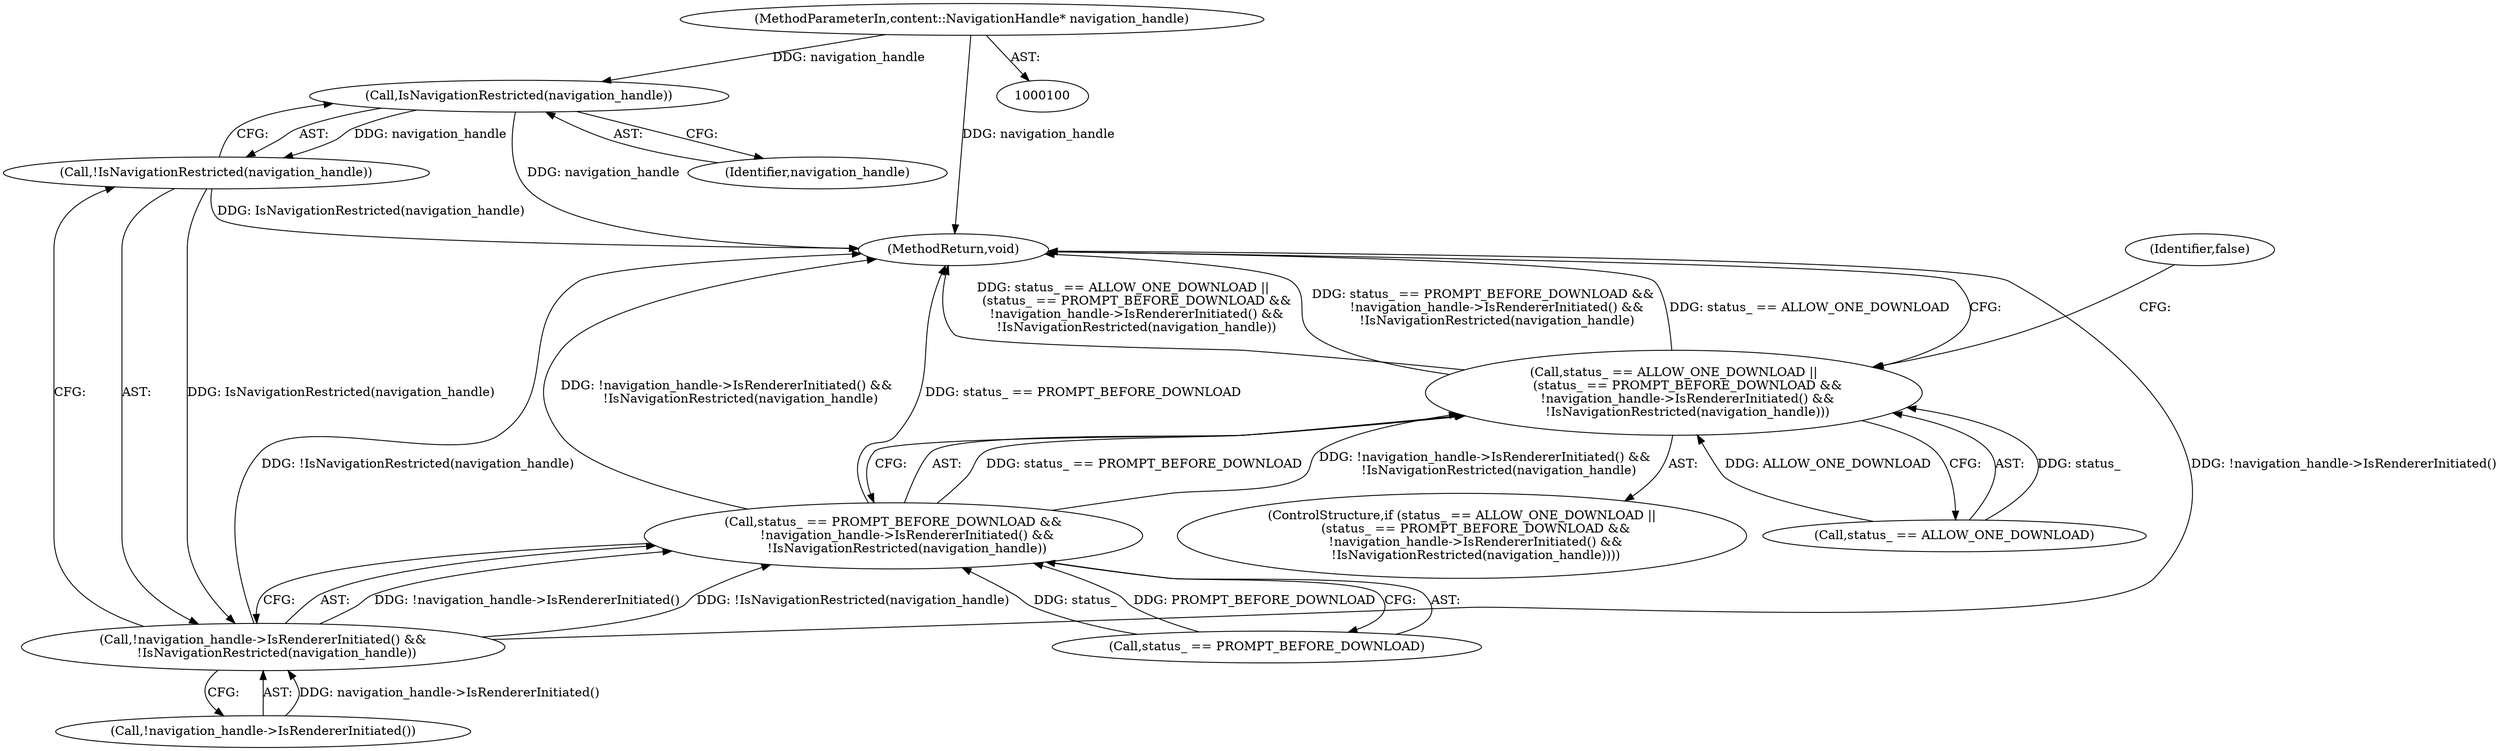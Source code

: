 digraph "0_Chrome_01a6365651e0b1e9896b251411a18a4ab5a4306d@pointer" {
"1000120" [label="(Call,IsNavigationRestricted(navigation_handle))"];
"1000101" [label="(MethodParameterIn,content::NavigationHandle* navigation_handle)"];
"1000119" [label="(Call,!IsNavigationRestricted(navigation_handle))"];
"1000116" [label="(Call,!navigation_handle->IsRendererInitiated() &&\n       !IsNavigationRestricted(navigation_handle))"];
"1000112" [label="(Call,status_ == PROMPT_BEFORE_DOWNLOAD &&\n       !navigation_handle->IsRendererInitiated() &&\n       !IsNavigationRestricted(navigation_handle))"];
"1000108" [label="(Call,status_ == ALLOW_ONE_DOWNLOAD ||\n       (status_ == PROMPT_BEFORE_DOWNLOAD &&\n       !navigation_handle->IsRendererInitiated() &&\n       !IsNavigationRestricted(navigation_handle)))"];
"1000116" [label="(Call,!navigation_handle->IsRendererInitiated() &&\n       !IsNavigationRestricted(navigation_handle))"];
"1000124" [label="(Identifier,false)"];
"1000119" [label="(Call,!IsNavigationRestricted(navigation_handle))"];
"1000113" [label="(Call,status_ == PROMPT_BEFORE_DOWNLOAD)"];
"1000109" [label="(Call,status_ == ALLOW_ONE_DOWNLOAD)"];
"1000120" [label="(Call,IsNavigationRestricted(navigation_handle))"];
"1000108" [label="(Call,status_ == ALLOW_ONE_DOWNLOAD ||\n       (status_ == PROMPT_BEFORE_DOWNLOAD &&\n       !navigation_handle->IsRendererInitiated() &&\n       !IsNavigationRestricted(navigation_handle)))"];
"1000121" [label="(Identifier,navigation_handle)"];
"1000117" [label="(Call,!navigation_handle->IsRendererInitiated())"];
"1000107" [label="(ControlStructure,if (status_ == ALLOW_ONE_DOWNLOAD ||\n       (status_ == PROMPT_BEFORE_DOWNLOAD &&\n       !navigation_handle->IsRendererInitiated() &&\n       !IsNavigationRestricted(navigation_handle))))"];
"1000112" [label="(Call,status_ == PROMPT_BEFORE_DOWNLOAD &&\n       !navigation_handle->IsRendererInitiated() &&\n       !IsNavigationRestricted(navigation_handle))"];
"1000101" [label="(MethodParameterIn,content::NavigationHandle* navigation_handle)"];
"1000128" [label="(MethodReturn,void)"];
"1000120" -> "1000119"  [label="AST: "];
"1000120" -> "1000121"  [label="CFG: "];
"1000121" -> "1000120"  [label="AST: "];
"1000119" -> "1000120"  [label="CFG: "];
"1000120" -> "1000128"  [label="DDG: navigation_handle"];
"1000120" -> "1000119"  [label="DDG: navigation_handle"];
"1000101" -> "1000120"  [label="DDG: navigation_handle"];
"1000101" -> "1000100"  [label="AST: "];
"1000101" -> "1000128"  [label="DDG: navigation_handle"];
"1000119" -> "1000116"  [label="AST: "];
"1000116" -> "1000119"  [label="CFG: "];
"1000119" -> "1000128"  [label="DDG: IsNavigationRestricted(navigation_handle)"];
"1000119" -> "1000116"  [label="DDG: IsNavigationRestricted(navigation_handle)"];
"1000116" -> "1000112"  [label="AST: "];
"1000116" -> "1000117"  [label="CFG: "];
"1000117" -> "1000116"  [label="AST: "];
"1000112" -> "1000116"  [label="CFG: "];
"1000116" -> "1000128"  [label="DDG: !navigation_handle->IsRendererInitiated()"];
"1000116" -> "1000128"  [label="DDG: !IsNavigationRestricted(navigation_handle)"];
"1000116" -> "1000112"  [label="DDG: !navigation_handle->IsRendererInitiated()"];
"1000116" -> "1000112"  [label="DDG: !IsNavigationRestricted(navigation_handle)"];
"1000117" -> "1000116"  [label="DDG: navigation_handle->IsRendererInitiated()"];
"1000112" -> "1000108"  [label="AST: "];
"1000112" -> "1000113"  [label="CFG: "];
"1000113" -> "1000112"  [label="AST: "];
"1000108" -> "1000112"  [label="CFG: "];
"1000112" -> "1000128"  [label="DDG: status_ == PROMPT_BEFORE_DOWNLOAD"];
"1000112" -> "1000128"  [label="DDG: !navigation_handle->IsRendererInitiated() &&\n       !IsNavigationRestricted(navigation_handle)"];
"1000112" -> "1000108"  [label="DDG: status_ == PROMPT_BEFORE_DOWNLOAD"];
"1000112" -> "1000108"  [label="DDG: !navigation_handle->IsRendererInitiated() &&\n       !IsNavigationRestricted(navigation_handle)"];
"1000113" -> "1000112"  [label="DDG: status_"];
"1000113" -> "1000112"  [label="DDG: PROMPT_BEFORE_DOWNLOAD"];
"1000108" -> "1000107"  [label="AST: "];
"1000108" -> "1000109"  [label="CFG: "];
"1000109" -> "1000108"  [label="AST: "];
"1000124" -> "1000108"  [label="CFG: "];
"1000128" -> "1000108"  [label="CFG: "];
"1000108" -> "1000128"  [label="DDG: status_ == ALLOW_ONE_DOWNLOAD ||\n       (status_ == PROMPT_BEFORE_DOWNLOAD &&\n       !navigation_handle->IsRendererInitiated() &&\n       !IsNavigationRestricted(navigation_handle))"];
"1000108" -> "1000128"  [label="DDG: status_ == PROMPT_BEFORE_DOWNLOAD &&\n       !navigation_handle->IsRendererInitiated() &&\n       !IsNavigationRestricted(navigation_handle)"];
"1000108" -> "1000128"  [label="DDG: status_ == ALLOW_ONE_DOWNLOAD"];
"1000109" -> "1000108"  [label="DDG: status_"];
"1000109" -> "1000108"  [label="DDG: ALLOW_ONE_DOWNLOAD"];
}
